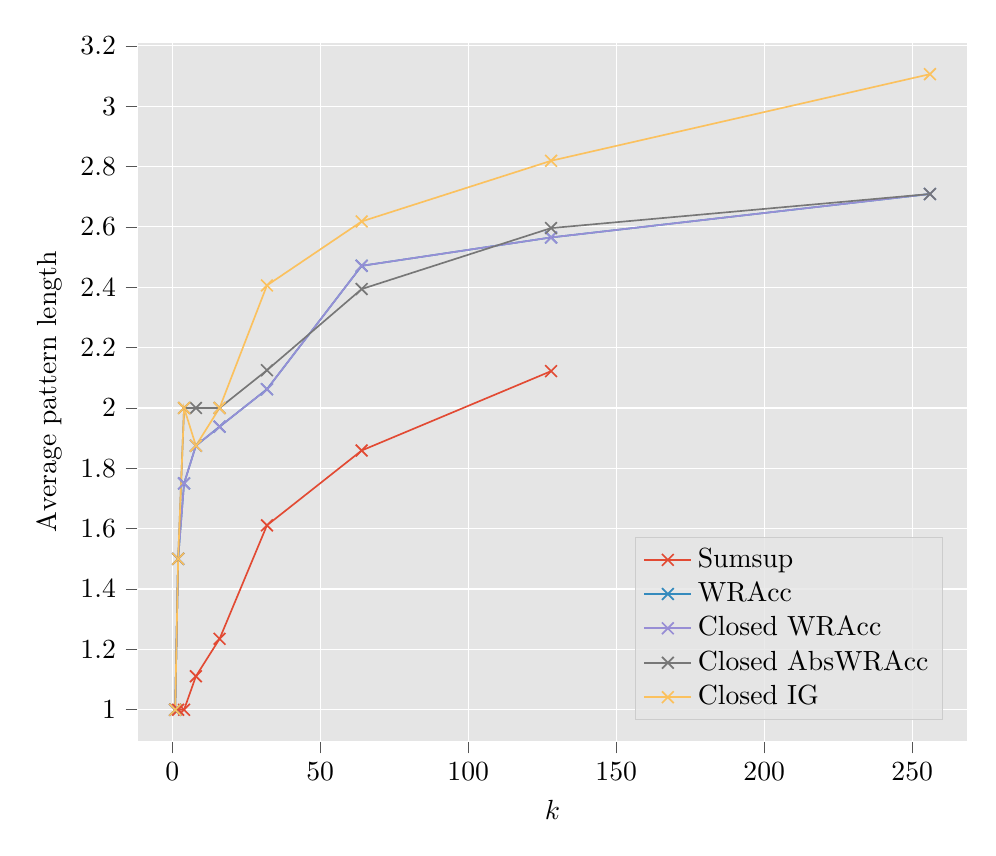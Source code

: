 % This file was created by tikzplotlib v0.9.1.
\begin{tikzpicture}

\definecolor{color0}{rgb}{0.886,0.29,0.2}
\definecolor{color1}{rgb}{0.204,0.541,0.741}
\definecolor{color2}{rgb}{0.596,0.557,0.835}
\definecolor{color3}{rgb}{0.984,0.757,0.369}

\begin{axis}[
axis background/.style={fill=white!89.804!black},
axis line style={white},
legend cell align={left},
legend style={fill opacity=0.8, draw opacity=1, text opacity=1, at={(0.97,0.03)}, anchor=south east, draw=white!80!black, fill=white!89.804!black},
tick align=outside,
tick pos=left,
width=\linewidth,
x grid style={white},
xlabel={\(k\)},
xmajorgrids,
xmin=-11.75, xmax=268.75,
xtick style={color=white!33.333!black},
y grid style={white},
ylabel={Average pattern length},
ymajorgrids,
ymin=0.895, ymax=3.211,
ytick style={color=white!33.333!black}
]
\addplot [semithick, color0, mark=x, mark size=3, mark options={solid}]
table {%
1 1
2 1
4 1
8 1.111
16 1.235
32 1.611
64 1.859
128 2.122
};
\addlegendentry{Sumsup}
\addplot [semithick, color1, mark=x, mark size=3, mark options={solid}]
table {%
1 1
2 1.5
4 1.75
8 1.875
16 1.938
32 2.062
64 2.471
128 2.565
256 2.709
};
\addlegendentry{WRAcc}
\addplot [semithick, color2, mark=x, mark size=3, mark options={solid}]
table {%
1 1
2 1.5
4 1.75
8 1.875
16 1.938
32 2.062
64 2.471
128 2.565
256 2.709
};
\addlegendentry{Closed WRAcc}
\addplot [semithick, white!46.667!black, mark=x, mark size=3, mark options={solid}]
table {%
1 1
2 1.5
4 2
8 2
16 2
32 2.125
64 2.394
128 2.596
256 2.709
};
\addlegendentry{Closed AbsWRAcc}
\addplot [semithick, color3, mark=x, mark size=3, mark options={solid}]
table {%
1 1
2 1.5
4 2
8 1.875
16 2
32 2.406
64 2.618
128 2.819
256 3.106
};
\addlegendentry{Closed IG}
\end{axis}

\end{tikzpicture}
